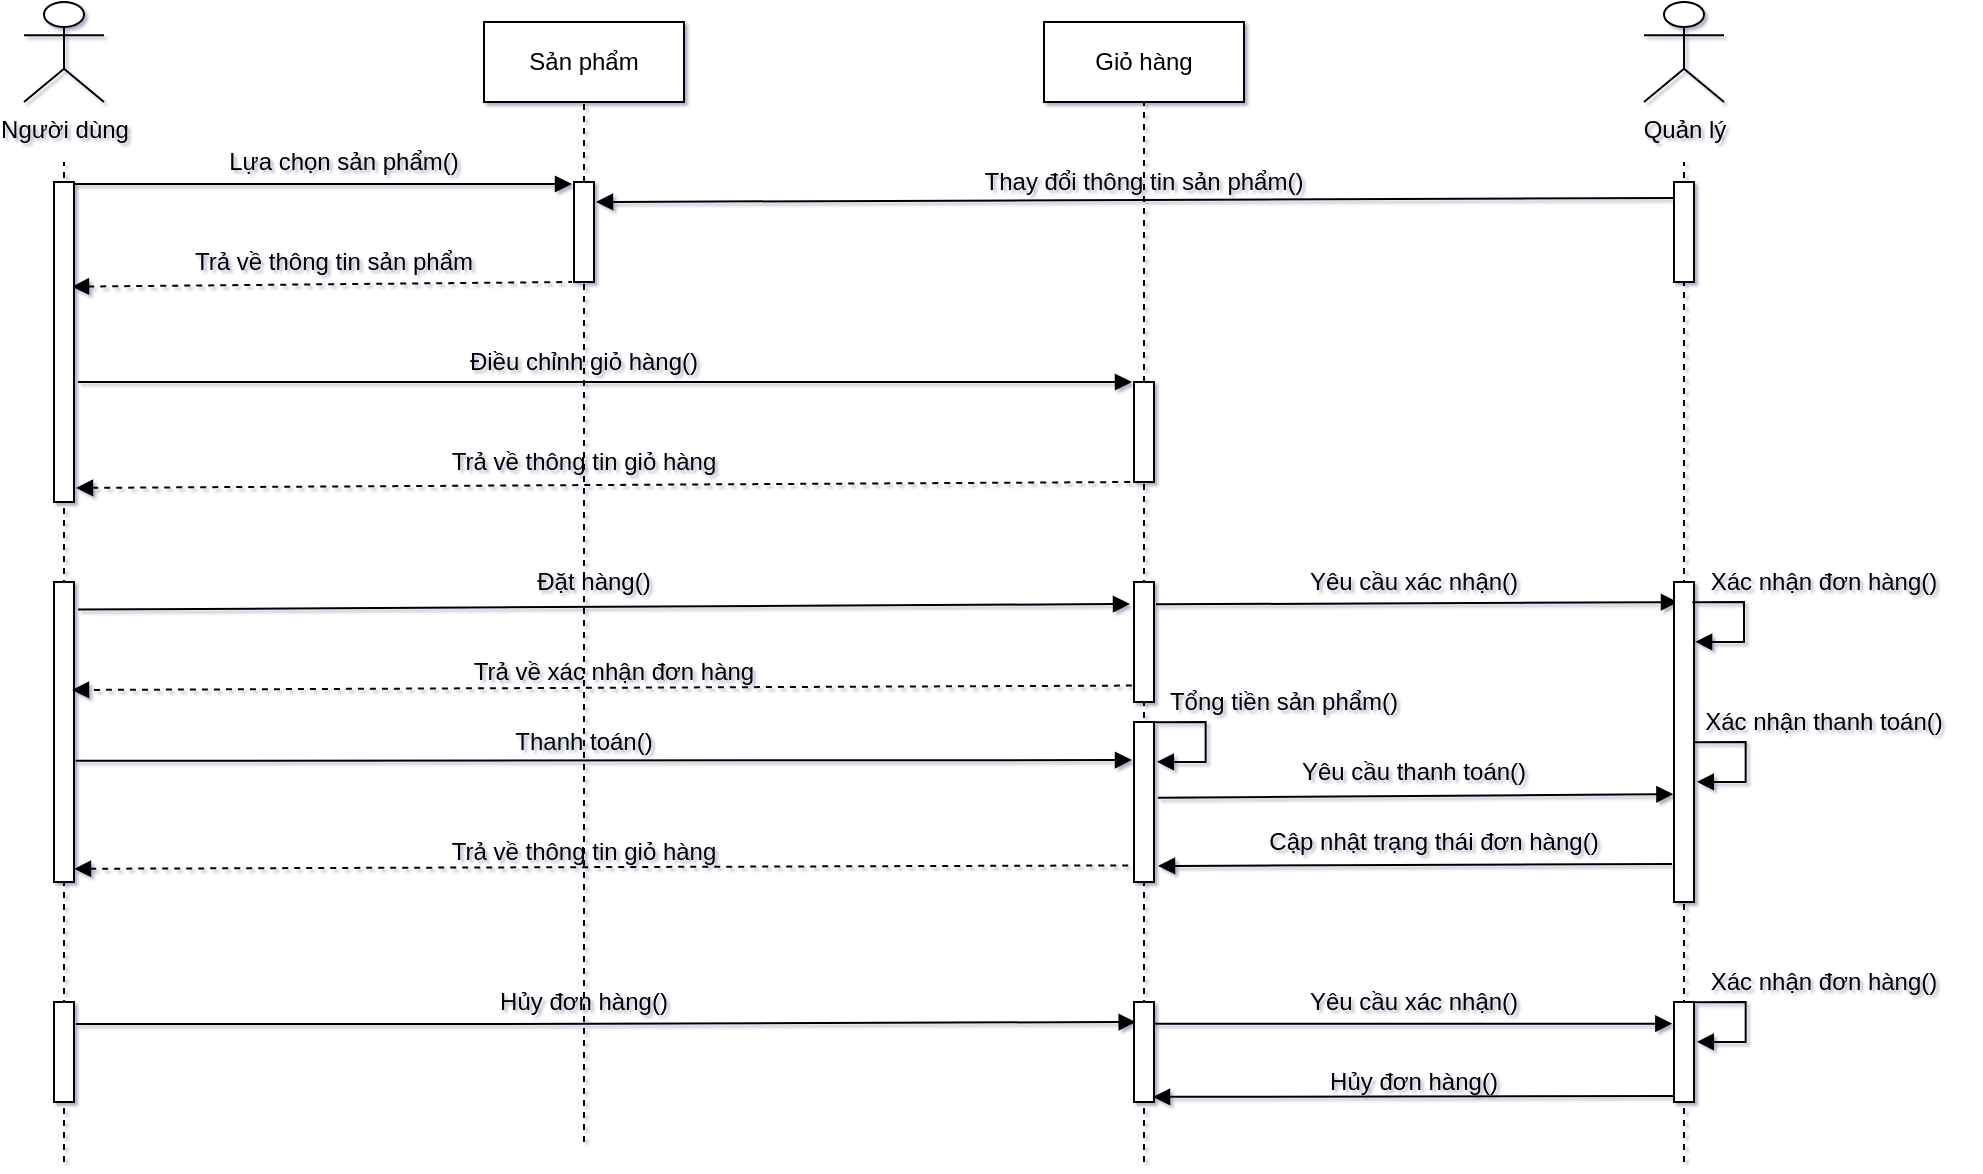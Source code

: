 <mxfile version="14.7.7" type="device"><diagram id="JbWoyTj0SEPikJMqr6RS" name="Page-1"><mxGraphModel dx="1422" dy="705" grid="1" gridSize="10" guides="1" tooltips="1" connect="1" arrows="1" fold="1" page="0" pageScale="1" pageWidth="850" pageHeight="1400" math="0" shadow="1"><root><mxCell id="0"/><mxCell id="1" parent="0"/><mxCell id="JoG5vll6EZN5nzY1ix79-2" value="Sản phẩm" style="rounded=0;whiteSpace=wrap;html=1;" vertex="1" parent="1"><mxGeometry x="310" y="120" width="100" height="40" as="geometry"/></mxCell><mxCell id="JoG5vll6EZN5nzY1ix79-3" value="Giỏ hàng" style="rounded=0;whiteSpace=wrap;html=1;" vertex="1" parent="1"><mxGeometry x="590" y="120" width="100" height="40" as="geometry"/></mxCell><mxCell id="JoG5vll6EZN5nzY1ix79-4" value="Người dùng&lt;br&gt;" style="shape=umlActor;verticalLabelPosition=bottom;verticalAlign=top;html=1;outlineConnect=0;" vertex="1" parent="1"><mxGeometry x="80" y="110" width="40" height="50" as="geometry"/></mxCell><mxCell id="JoG5vll6EZN5nzY1ix79-5" value="Quản lý" style="shape=umlActor;verticalLabelPosition=bottom;verticalAlign=top;html=1;outlineConnect=0;" vertex="1" parent="1"><mxGeometry x="890" y="110" width="40" height="50" as="geometry"/></mxCell><mxCell id="JoG5vll6EZN5nzY1ix79-6" value="" style="endArrow=none;dashed=1;html=1;" edge="1" parent="1"><mxGeometry width="50" height="50" relative="1" as="geometry"><mxPoint x="100" y="690" as="sourcePoint"/><mxPoint x="100" y="190" as="targetPoint"/></mxGeometry></mxCell><mxCell id="JoG5vll6EZN5nzY1ix79-7" value="" style="endArrow=none;dashed=1;html=1;entryX=0.5;entryY=1;entryDx=0;entryDy=0;" edge="1" parent="1" target="JoG5vll6EZN5nzY1ix79-2"><mxGeometry width="50" height="50" relative="1" as="geometry"><mxPoint x="360" y="680" as="sourcePoint"/><mxPoint x="110" y="200" as="targetPoint"/></mxGeometry></mxCell><mxCell id="JoG5vll6EZN5nzY1ix79-8" value="" style="endArrow=none;dashed=1;html=1;entryX=0.5;entryY=1;entryDx=0;entryDy=0;" edge="1" parent="1"><mxGeometry width="50" height="50" relative="1" as="geometry"><mxPoint x="640" y="690" as="sourcePoint"/><mxPoint x="640" y="160" as="targetPoint"/></mxGeometry></mxCell><mxCell id="JoG5vll6EZN5nzY1ix79-9" value="" style="endArrow=none;dashed=1;html=1;" edge="1" parent="1"><mxGeometry width="50" height="50" relative="1" as="geometry"><mxPoint x="910" y="690" as="sourcePoint"/><mxPoint x="910" y="190" as="targetPoint"/></mxGeometry></mxCell><mxCell id="JoG5vll6EZN5nzY1ix79-10" value="" style="verticalLabelPosition=bottom;verticalAlign=top;html=1;shape=mxgraph.basic.rect;fillColor2=none;strokeWidth=1;size=20;indent=5;" vertex="1" parent="1"><mxGeometry x="355" y="200" width="10" height="50" as="geometry"/></mxCell><mxCell id="JoG5vll6EZN5nzY1ix79-11" value="" style="endArrow=block;html=1;entryX=-0.1;entryY=0.02;entryDx=0;entryDy=0;entryPerimeter=0;endFill=1;" edge="1" parent="1" target="JoG5vll6EZN5nzY1ix79-10"><mxGeometry width="50" height="50" relative="1" as="geometry"><mxPoint x="100" y="201" as="sourcePoint"/><mxPoint x="354" y="210" as="targetPoint"/><Array as="points"/></mxGeometry></mxCell><mxCell id="JoG5vll6EZN5nzY1ix79-12" value="Lựa chọn sản phẩm()" style="text;html=1;strokeColor=none;fillColor=none;align=center;verticalAlign=middle;whiteSpace=wrap;rounded=0;" vertex="1" parent="1"><mxGeometry x="180" y="180" width="120" height="20" as="geometry"/></mxCell><mxCell id="JoG5vll6EZN5nzY1ix79-13" value="" style="endArrow=none;html=1;entryX=-0.1;entryY=1;entryDx=0;entryDy=0;entryPerimeter=0;startArrow=block;startFill=1;dashed=1;exitX=0.9;exitY=0.327;exitDx=0;exitDy=0;exitPerimeter=0;" edge="1" parent="1" source="JoG5vll6EZN5nzY1ix79-15" target="JoG5vll6EZN5nzY1ix79-10"><mxGeometry width="50" height="50" relative="1" as="geometry"><mxPoint x="100" y="250" as="sourcePoint"/><mxPoint x="356" y="246" as="targetPoint"/></mxGeometry></mxCell><mxCell id="JoG5vll6EZN5nzY1ix79-14" value="Trả về thông tin sản phẩm" style="text;html=1;strokeColor=none;fillColor=none;align=center;verticalAlign=middle;whiteSpace=wrap;rounded=0;" vertex="1" parent="1"><mxGeometry x="160" y="230" width="150" height="20" as="geometry"/></mxCell><mxCell id="JoG5vll6EZN5nzY1ix79-15" value="" style="verticalLabelPosition=bottom;verticalAlign=top;html=1;shape=mxgraph.basic.rect;fillColor2=none;strokeWidth=1;size=20;indent=5;" vertex="1" parent="1"><mxGeometry x="95" y="200" width="10" height="160" as="geometry"/></mxCell><mxCell id="JoG5vll6EZN5nzY1ix79-18" value="Điều chỉnh giỏ hàng()" style="text;html=1;strokeColor=none;fillColor=none;align=center;verticalAlign=middle;whiteSpace=wrap;rounded=0;" vertex="1" parent="1"><mxGeometry x="285" y="280" width="150" height="20" as="geometry"/></mxCell><mxCell id="JoG5vll6EZN5nzY1ix79-19" value="" style="verticalLabelPosition=bottom;verticalAlign=top;html=1;shape=mxgraph.basic.rect;fillColor2=none;strokeWidth=1;size=20;indent=5;" vertex="1" parent="1"><mxGeometry x="635" y="300" width="10" height="50" as="geometry"/></mxCell><mxCell id="JoG5vll6EZN5nzY1ix79-20" value="" style="endArrow=none;html=1;endFill=0;entryX=-0.1;entryY=-0.02;entryDx=0;entryDy=0;entryPerimeter=0;startArrow=block;startFill=1;dashed=1;exitX=1.1;exitY=0.956;exitDx=0;exitDy=0;exitPerimeter=0;" edge="1" parent="1" source="JoG5vll6EZN5nzY1ix79-15"><mxGeometry width="50" height="50" relative="1" as="geometry"><mxPoint x="100" y="350" as="sourcePoint"/><mxPoint x="635" y="350" as="targetPoint"/><Array as="points"/></mxGeometry></mxCell><mxCell id="JoG5vll6EZN5nzY1ix79-22" value="Trả về thông tin giỏ hàng" style="text;html=1;strokeColor=none;fillColor=none;align=center;verticalAlign=middle;whiteSpace=wrap;rounded=0;" vertex="1" parent="1"><mxGeometry x="285" y="330" width="150" height="20" as="geometry"/></mxCell><mxCell id="JoG5vll6EZN5nzY1ix79-26" value="" style="endArrow=block;html=1;endFill=1;entryX=-0.1;entryY=0;entryDx=0;entryDy=0;entryPerimeter=0;" edge="1" parent="1" target="JoG5vll6EZN5nzY1ix79-19"><mxGeometry width="50" height="50" relative="1" as="geometry"><mxPoint x="107" y="300" as="sourcePoint"/><mxPoint x="630" y="300" as="targetPoint"/></mxGeometry></mxCell><mxCell id="JoG5vll6EZN5nzY1ix79-27" value="" style="verticalLabelPosition=bottom;verticalAlign=top;html=1;shape=mxgraph.basic.rect;fillColor2=none;strokeWidth=1;size=20;indent=5;" vertex="1" parent="1"><mxGeometry x="95" y="400" width="10" height="150" as="geometry"/></mxCell><mxCell id="JoG5vll6EZN5nzY1ix79-28" value="" style="endArrow=block;html=1;endFill=1;exitX=1.2;exitY=0.092;exitDx=0;exitDy=0;exitPerimeter=0;" edge="1" parent="1" source="JoG5vll6EZN5nzY1ix79-27"><mxGeometry width="50" height="50" relative="1" as="geometry"><mxPoint x="110" y="411" as="sourcePoint"/><mxPoint x="633" y="411" as="targetPoint"/></mxGeometry></mxCell><mxCell id="JoG5vll6EZN5nzY1ix79-29" value="" style="verticalLabelPosition=bottom;verticalAlign=top;html=1;shape=mxgraph.basic.rect;fillColor2=none;strokeWidth=1;size=20;indent=5;" vertex="1" parent="1"><mxGeometry x="95" y="610" width="10" height="50" as="geometry"/></mxCell><mxCell id="JoG5vll6EZN5nzY1ix79-30" value="" style="endArrow=block;html=1;exitX=1.1;exitY=0.22;exitDx=0;exitDy=0;exitPerimeter=0;endFill=1;entryX=0.083;entryY=0.2;entryDx=0;entryDy=0;entryPerimeter=0;" edge="1" source="JoG5vll6EZN5nzY1ix79-29" parent="1" target="JoG5vll6EZN5nzY1ix79-60"><mxGeometry width="50" height="50" relative="1" as="geometry"><mxPoint x="470" y="620" as="sourcePoint"/><mxPoint x="640" y="621" as="targetPoint"/><Array as="points"><mxPoint x="310" y="621"/></Array></mxGeometry></mxCell><mxCell id="JoG5vll6EZN5nzY1ix79-31" value="Đặt hàng()" style="text;html=1;strokeColor=none;fillColor=none;align=center;verticalAlign=middle;whiteSpace=wrap;rounded=0;" vertex="1" parent="1"><mxGeometry x="290" y="390" width="150" height="20" as="geometry"/></mxCell><mxCell id="JoG5vll6EZN5nzY1ix79-32" value="Hủy đơn hàng()" style="text;html=1;strokeColor=none;fillColor=none;align=center;verticalAlign=middle;whiteSpace=wrap;rounded=0;" vertex="1" parent="1"><mxGeometry x="285" y="600" width="150" height="20" as="geometry"/></mxCell><mxCell id="JoG5vll6EZN5nzY1ix79-33" value="" style="verticalLabelPosition=bottom;verticalAlign=top;html=1;shape=mxgraph.basic.rect;fillColor2=none;strokeWidth=1;size=20;indent=5;" vertex="1" parent="1"><mxGeometry x="635" y="400" width="10" height="60" as="geometry"/></mxCell><mxCell id="JoG5vll6EZN5nzY1ix79-34" value="" style="endArrow=none;html=1;entryX=1.1;entryY=0.186;entryDx=0;entryDy=0;entryPerimeter=0;startArrow=block;startFill=1;endFill=0;exitX=0.2;exitY=0.063;exitDx=0;exitDy=0;exitPerimeter=0;" edge="1" parent="1" source="JoG5vll6EZN5nzY1ix79-36" target="JoG5vll6EZN5nzY1ix79-33"><mxGeometry width="50" height="50" relative="1" as="geometry"><mxPoint x="910" y="412" as="sourcePoint"/><mxPoint x="520" y="430" as="targetPoint"/></mxGeometry></mxCell><mxCell id="JoG5vll6EZN5nzY1ix79-35" value="Yêu cầu xác nhận()" style="text;html=1;strokeColor=none;fillColor=none;align=center;verticalAlign=middle;whiteSpace=wrap;rounded=0;" vertex="1" parent="1"><mxGeometry x="700" y="390" width="150" height="20" as="geometry"/></mxCell><mxCell id="JoG5vll6EZN5nzY1ix79-36" value="" style="verticalLabelPosition=bottom;verticalAlign=top;html=1;shape=mxgraph.basic.rect;fillColor2=none;strokeWidth=1;size=20;indent=5;" vertex="1" parent="1"><mxGeometry x="905" y="400" width="10" height="160" as="geometry"/></mxCell><mxCell id="JoG5vll6EZN5nzY1ix79-39" value="" style="verticalLabelPosition=bottom;verticalAlign=top;html=1;shape=mxgraph.basic.rect;fillColor2=none;strokeWidth=1;size=20;indent=5;" vertex="1" parent="1"><mxGeometry x="905" y="200" width="10" height="50" as="geometry"/></mxCell><mxCell id="JoG5vll6EZN5nzY1ix79-40" value="" style="endArrow=none;html=1;entryX=0;entryY=0.16;entryDx=0;entryDy=0;entryPerimeter=0;exitX=1.1;exitY=0.2;exitDx=0;exitDy=0;exitPerimeter=0;startArrow=block;startFill=1;" edge="1" parent="1" source="JoG5vll6EZN5nzY1ix79-10" target="JoG5vll6EZN5nzY1ix79-39"><mxGeometry width="50" height="50" relative="1" as="geometry"><mxPoint x="470" y="470" as="sourcePoint"/><mxPoint x="520" y="420" as="targetPoint"/></mxGeometry></mxCell><mxCell id="JoG5vll6EZN5nzY1ix79-41" value="Thay đổi thông tin sản phẩm()" style="text;html=1;strokeColor=none;fillColor=none;align=center;verticalAlign=middle;whiteSpace=wrap;rounded=0;" vertex="1" parent="1"><mxGeometry x="550" y="190" width="180" height="20" as="geometry"/></mxCell><mxCell id="JoG5vll6EZN5nzY1ix79-44" value="" style="endArrow=block;html=1;startArrow=none;startFill=0;endFill=1;dashed=1;exitX=-0.105;exitY=0.863;exitDx=0;exitDy=0;exitPerimeter=0;" edge="1" parent="1" source="JoG5vll6EZN5nzY1ix79-33"><mxGeometry width="50" height="50" relative="1" as="geometry"><mxPoint x="635" y="454.49" as="sourcePoint"/><mxPoint x="104" y="454" as="targetPoint"/></mxGeometry></mxCell><mxCell id="JoG5vll6EZN5nzY1ix79-45" value="Trả về xác nhận đơn hàng" style="text;html=1;strokeColor=none;fillColor=none;align=center;verticalAlign=middle;whiteSpace=wrap;rounded=0;" vertex="1" parent="1"><mxGeometry x="300" y="440" width="150" height="10" as="geometry"/></mxCell><mxCell id="JoG5vll6EZN5nzY1ix79-46" value="" style="verticalLabelPosition=bottom;verticalAlign=top;html=1;shape=mxgraph.basic.rect;fillColor2=none;strokeWidth=1;size=20;indent=5;" vertex="1" parent="1"><mxGeometry x="635" y="470" width="10" height="80" as="geometry"/></mxCell><mxCell id="JoG5vll6EZN5nzY1ix79-47" value="" style="endArrow=block;html=1;endFill=1;entryX=-0.1;entryY=0.238;entryDx=0;entryDy=0;entryPerimeter=0;exitX=1.086;exitY=0.596;exitDx=0;exitDy=0;exitPerimeter=0;" edge="1" parent="1" source="JoG5vll6EZN5nzY1ix79-27" target="JoG5vll6EZN5nzY1ix79-46"><mxGeometry width="50" height="50" relative="1" as="geometry"><mxPoint x="110" y="495" as="sourcePoint"/><mxPoint x="580" y="490" as="targetPoint"/></mxGeometry></mxCell><mxCell id="JoG5vll6EZN5nzY1ix79-48" value="Thanh toán()" style="text;html=1;strokeColor=none;fillColor=none;align=center;verticalAlign=middle;whiteSpace=wrap;rounded=0;" vertex="1" parent="1"><mxGeometry x="285" y="470" width="150" height="20" as="geometry"/></mxCell><mxCell id="JoG5vll6EZN5nzY1ix79-49" value="" style="endArrow=none;html=1;exitX=-0.029;exitY=0.663;exitDx=0;exitDy=0;exitPerimeter=0;entryX=1.2;entryY=0.473;entryDx=0;entryDy=0;entryPerimeter=0;startArrow=block;startFill=1;endFill=0;" edge="1" parent="1" source="JoG5vll6EZN5nzY1ix79-36" target="JoG5vll6EZN5nzY1ix79-46"><mxGeometry width="50" height="50" relative="1" as="geometry"><mxPoint x="470" y="470" as="sourcePoint"/><mxPoint x="520" y="420" as="targetPoint"/></mxGeometry></mxCell><mxCell id="JoG5vll6EZN5nzY1ix79-50" value="Yêu cầu thanh toán()" style="text;html=1;strokeColor=none;fillColor=none;align=center;verticalAlign=middle;whiteSpace=wrap;rounded=0;" vertex="1" parent="1"><mxGeometry x="705" y="490" width="140" height="10" as="geometry"/></mxCell><mxCell id="JoG5vll6EZN5nzY1ix79-52" value="" style="endArrow=block;html=1;exitX=-0.1;exitY=0.881;exitDx=0;exitDy=0;exitPerimeter=0;startArrow=none;startFill=0;endFill=1;entryX=1.2;entryY=0.9;entryDx=0;entryDy=0;entryPerimeter=0;" edge="1" parent="1" source="JoG5vll6EZN5nzY1ix79-36" target="JoG5vll6EZN5nzY1ix79-46"><mxGeometry width="50" height="50" relative="1" as="geometry"><mxPoint x="470" y="470" as="sourcePoint"/><mxPoint x="650" y="540" as="targetPoint"/></mxGeometry></mxCell><mxCell id="JoG5vll6EZN5nzY1ix79-53" value="&lt;blockquote style=&quot;margin: 0 0 0 40px ; border: none ; padding: 0px&quot;&gt;Cập nhật trạng thái đơn hàng()&lt;/blockquote&gt;" style="text;html=1;strokeColor=none;fillColor=none;align=center;verticalAlign=middle;whiteSpace=wrap;rounded=0;" vertex="1" parent="1"><mxGeometry x="660" y="520" width="210" height="20" as="geometry"/></mxCell><mxCell id="JoG5vll6EZN5nzY1ix79-54" value="" style="endArrow=block;html=1;rounded=0;exitX=0.917;exitY=0.063;exitDx=0;exitDy=0;exitPerimeter=0;entryX=1.056;entryY=0.187;entryDx=0;entryDy=0;entryPerimeter=0;endFill=1;" edge="1" parent="1" source="JoG5vll6EZN5nzY1ix79-36" target="JoG5vll6EZN5nzY1ix79-36"><mxGeometry width="50" height="50" relative="1" as="geometry"><mxPoint x="915" y="400" as="sourcePoint"/><mxPoint x="917" y="430" as="targetPoint"/><Array as="points"><mxPoint x="940" y="410"/><mxPoint x="940" y="430"/></Array></mxGeometry></mxCell><mxCell id="JoG5vll6EZN5nzY1ix79-55" value="Xác nhận đơn hàng()" style="text;html=1;strokeColor=none;fillColor=none;align=center;verticalAlign=middle;whiteSpace=wrap;rounded=0;" vertex="1" parent="1"><mxGeometry x="905" y="390" width="150" height="20" as="geometry"/></mxCell><mxCell id="JoG5vll6EZN5nzY1ix79-56" value="" style="endArrow=block;html=1;rounded=0;exitX=0.917;exitY=0.063;exitDx=0;exitDy=0;exitPerimeter=0;entryX=1.056;entryY=0.187;entryDx=0;entryDy=0;entryPerimeter=0;endFill=1;" edge="1" parent="1"><mxGeometry width="50" height="50" relative="1" as="geometry"><mxPoint x="915.0" y="480.08" as="sourcePoint"/><mxPoint x="916.39" y="499.92" as="targetPoint"/><Array as="points"><mxPoint x="940.83" y="480"/><mxPoint x="940.83" y="500"/></Array></mxGeometry></mxCell><mxCell id="JoG5vll6EZN5nzY1ix79-57" value="Xác nhận thanh toán()" style="text;html=1;strokeColor=none;fillColor=none;align=center;verticalAlign=middle;whiteSpace=wrap;rounded=0;" vertex="1" parent="1"><mxGeometry x="905" y="460" width="150" height="20" as="geometry"/></mxCell><mxCell id="JoG5vll6EZN5nzY1ix79-58" value="" style="endArrow=none;html=1;entryX=0;entryY=0.896;entryDx=0;entryDy=0;entryPerimeter=0;exitX=1;exitY=0.956;exitDx=0;exitDy=0;exitPerimeter=0;dashed=1;startArrow=block;startFill=1;" edge="1" parent="1" source="JoG5vll6EZN5nzY1ix79-27" target="JoG5vll6EZN5nzY1ix79-46"><mxGeometry width="50" height="50" relative="1" as="geometry"><mxPoint x="350" y="560" as="sourcePoint"/><mxPoint x="400" y="510" as="targetPoint"/></mxGeometry></mxCell><mxCell id="JoG5vll6EZN5nzY1ix79-59" value="Trả về thông tin giỏ hàng" style="text;html=1;strokeColor=none;fillColor=none;align=center;verticalAlign=middle;whiteSpace=wrap;rounded=0;" vertex="1" parent="1"><mxGeometry x="285" y="530" width="150" height="10" as="geometry"/></mxCell><mxCell id="JoG5vll6EZN5nzY1ix79-60" value="" style="verticalLabelPosition=bottom;verticalAlign=top;html=1;shape=mxgraph.basic.rect;fillColor2=none;strokeWidth=1;size=20;indent=5;" vertex="1" parent="1"><mxGeometry x="635" y="610" width="10" height="50" as="geometry"/></mxCell><mxCell id="JoG5vll6EZN5nzY1ix79-61" value="" style="endArrow=none;html=1;entryX=1;entryY=0.217;entryDx=0;entryDy=0;entryPerimeter=0;startArrow=block;startFill=1;endFill=0;exitX=-0.083;exitY=0.217;exitDx=0;exitDy=0;exitPerimeter=0;" edge="1" parent="1" source="JoG5vll6EZN5nzY1ix79-62" target="JoG5vll6EZN5nzY1ix79-60"><mxGeometry width="50" height="50" relative="1" as="geometry"><mxPoint x="900" y="630" as="sourcePoint"/><mxPoint x="656" y="421.16" as="targetPoint"/></mxGeometry></mxCell><mxCell id="JoG5vll6EZN5nzY1ix79-62" value="" style="verticalLabelPosition=bottom;verticalAlign=top;html=1;shape=mxgraph.basic.rect;fillColor2=none;strokeWidth=1;size=20;indent=5;" vertex="1" parent="1"><mxGeometry x="905" y="610" width="10" height="50" as="geometry"/></mxCell><mxCell id="JoG5vll6EZN5nzY1ix79-65" value="" style="endArrow=block;html=1;rounded=0;exitX=0.917;exitY=0.063;exitDx=0;exitDy=0;exitPerimeter=0;entryX=1.056;entryY=0.187;entryDx=0;entryDy=0;entryPerimeter=0;endFill=1;" edge="1" parent="1"><mxGeometry width="50" height="50" relative="1" as="geometry"><mxPoint x="915.0" y="610.08" as="sourcePoint"/><mxPoint x="916.39" y="629.92" as="targetPoint"/><Array as="points"><mxPoint x="940.83" y="610"/><mxPoint x="940.83" y="630"/></Array></mxGeometry></mxCell><mxCell id="JoG5vll6EZN5nzY1ix79-66" value="Xác nhận đơn hàng()" style="text;html=1;strokeColor=none;fillColor=none;align=center;verticalAlign=middle;whiteSpace=wrap;rounded=0;" vertex="1" parent="1"><mxGeometry x="905" y="590" width="150" height="20" as="geometry"/></mxCell><mxCell id="JoG5vll6EZN5nzY1ix79-67" value="Yêu cầu xác nhận()" style="text;html=1;strokeColor=none;fillColor=none;align=center;verticalAlign=middle;whiteSpace=wrap;rounded=0;" vertex="1" parent="1"><mxGeometry x="700" y="600" width="150" height="20" as="geometry"/></mxCell><mxCell id="JoG5vll6EZN5nzY1ix79-68" value="" style="endArrow=block;html=1;startArrow=none;startFill=0;endFill=1;entryX=0.952;entryY=0.949;entryDx=0;entryDy=0;entryPerimeter=0;" edge="1" parent="1" target="JoG5vll6EZN5nzY1ix79-60"><mxGeometry width="50" height="50" relative="1" as="geometry"><mxPoint x="905" y="657" as="sourcePoint"/><mxPoint x="648" y="660.0" as="targetPoint"/></mxGeometry></mxCell><mxCell id="JoG5vll6EZN5nzY1ix79-69" value="Hủy đơn hàng()" style="text;html=1;strokeColor=none;fillColor=none;align=center;verticalAlign=middle;whiteSpace=wrap;rounded=0;" vertex="1" parent="1"><mxGeometry x="700" y="640" width="150" height="20" as="geometry"/></mxCell><mxCell id="JoG5vll6EZN5nzY1ix79-70" value="" style="endArrow=block;html=1;rounded=0;exitX=0.917;exitY=0.063;exitDx=0;exitDy=0;exitPerimeter=0;entryX=1.056;entryY=0.187;entryDx=0;entryDy=0;entryPerimeter=0;endFill=1;" edge="1" parent="1"><mxGeometry width="50" height="50" relative="1" as="geometry"><mxPoint x="645" y="470.08" as="sourcePoint"/><mxPoint x="646.39" y="489.92" as="targetPoint"/><Array as="points"><mxPoint x="670.83" y="470"/><mxPoint x="670.83" y="490"/></Array></mxGeometry></mxCell><mxCell id="JoG5vll6EZN5nzY1ix79-71" value="Tổng tiền sản phẩm()" style="text;html=1;strokeColor=none;fillColor=none;align=center;verticalAlign=middle;whiteSpace=wrap;rounded=0;" vertex="1" parent="1"><mxGeometry x="635" y="450" width="150" height="20" as="geometry"/></mxCell></root></mxGraphModel></diagram></mxfile>